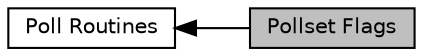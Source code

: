 digraph "Pollset Flags"
{
  edge [fontname="Helvetica",fontsize="10",labelfontname="Helvetica",labelfontsize="10"];
  node [fontname="Helvetica",fontsize="10",shape=box];
  rankdir=LR;
  Node2 [label="Poll Routines",height=0.2,width=0.4,color="black", fillcolor="white", style="filled",URL="$group__apr__poll.html",tooltip=" "];
  Node1 [label="Pollset Flags",height=0.2,width=0.4,color="black", fillcolor="grey75", style="filled", fontcolor="black",tooltip=" "];
  Node2->Node1 [shape=plaintext, dir="back", style="solid"];
}
